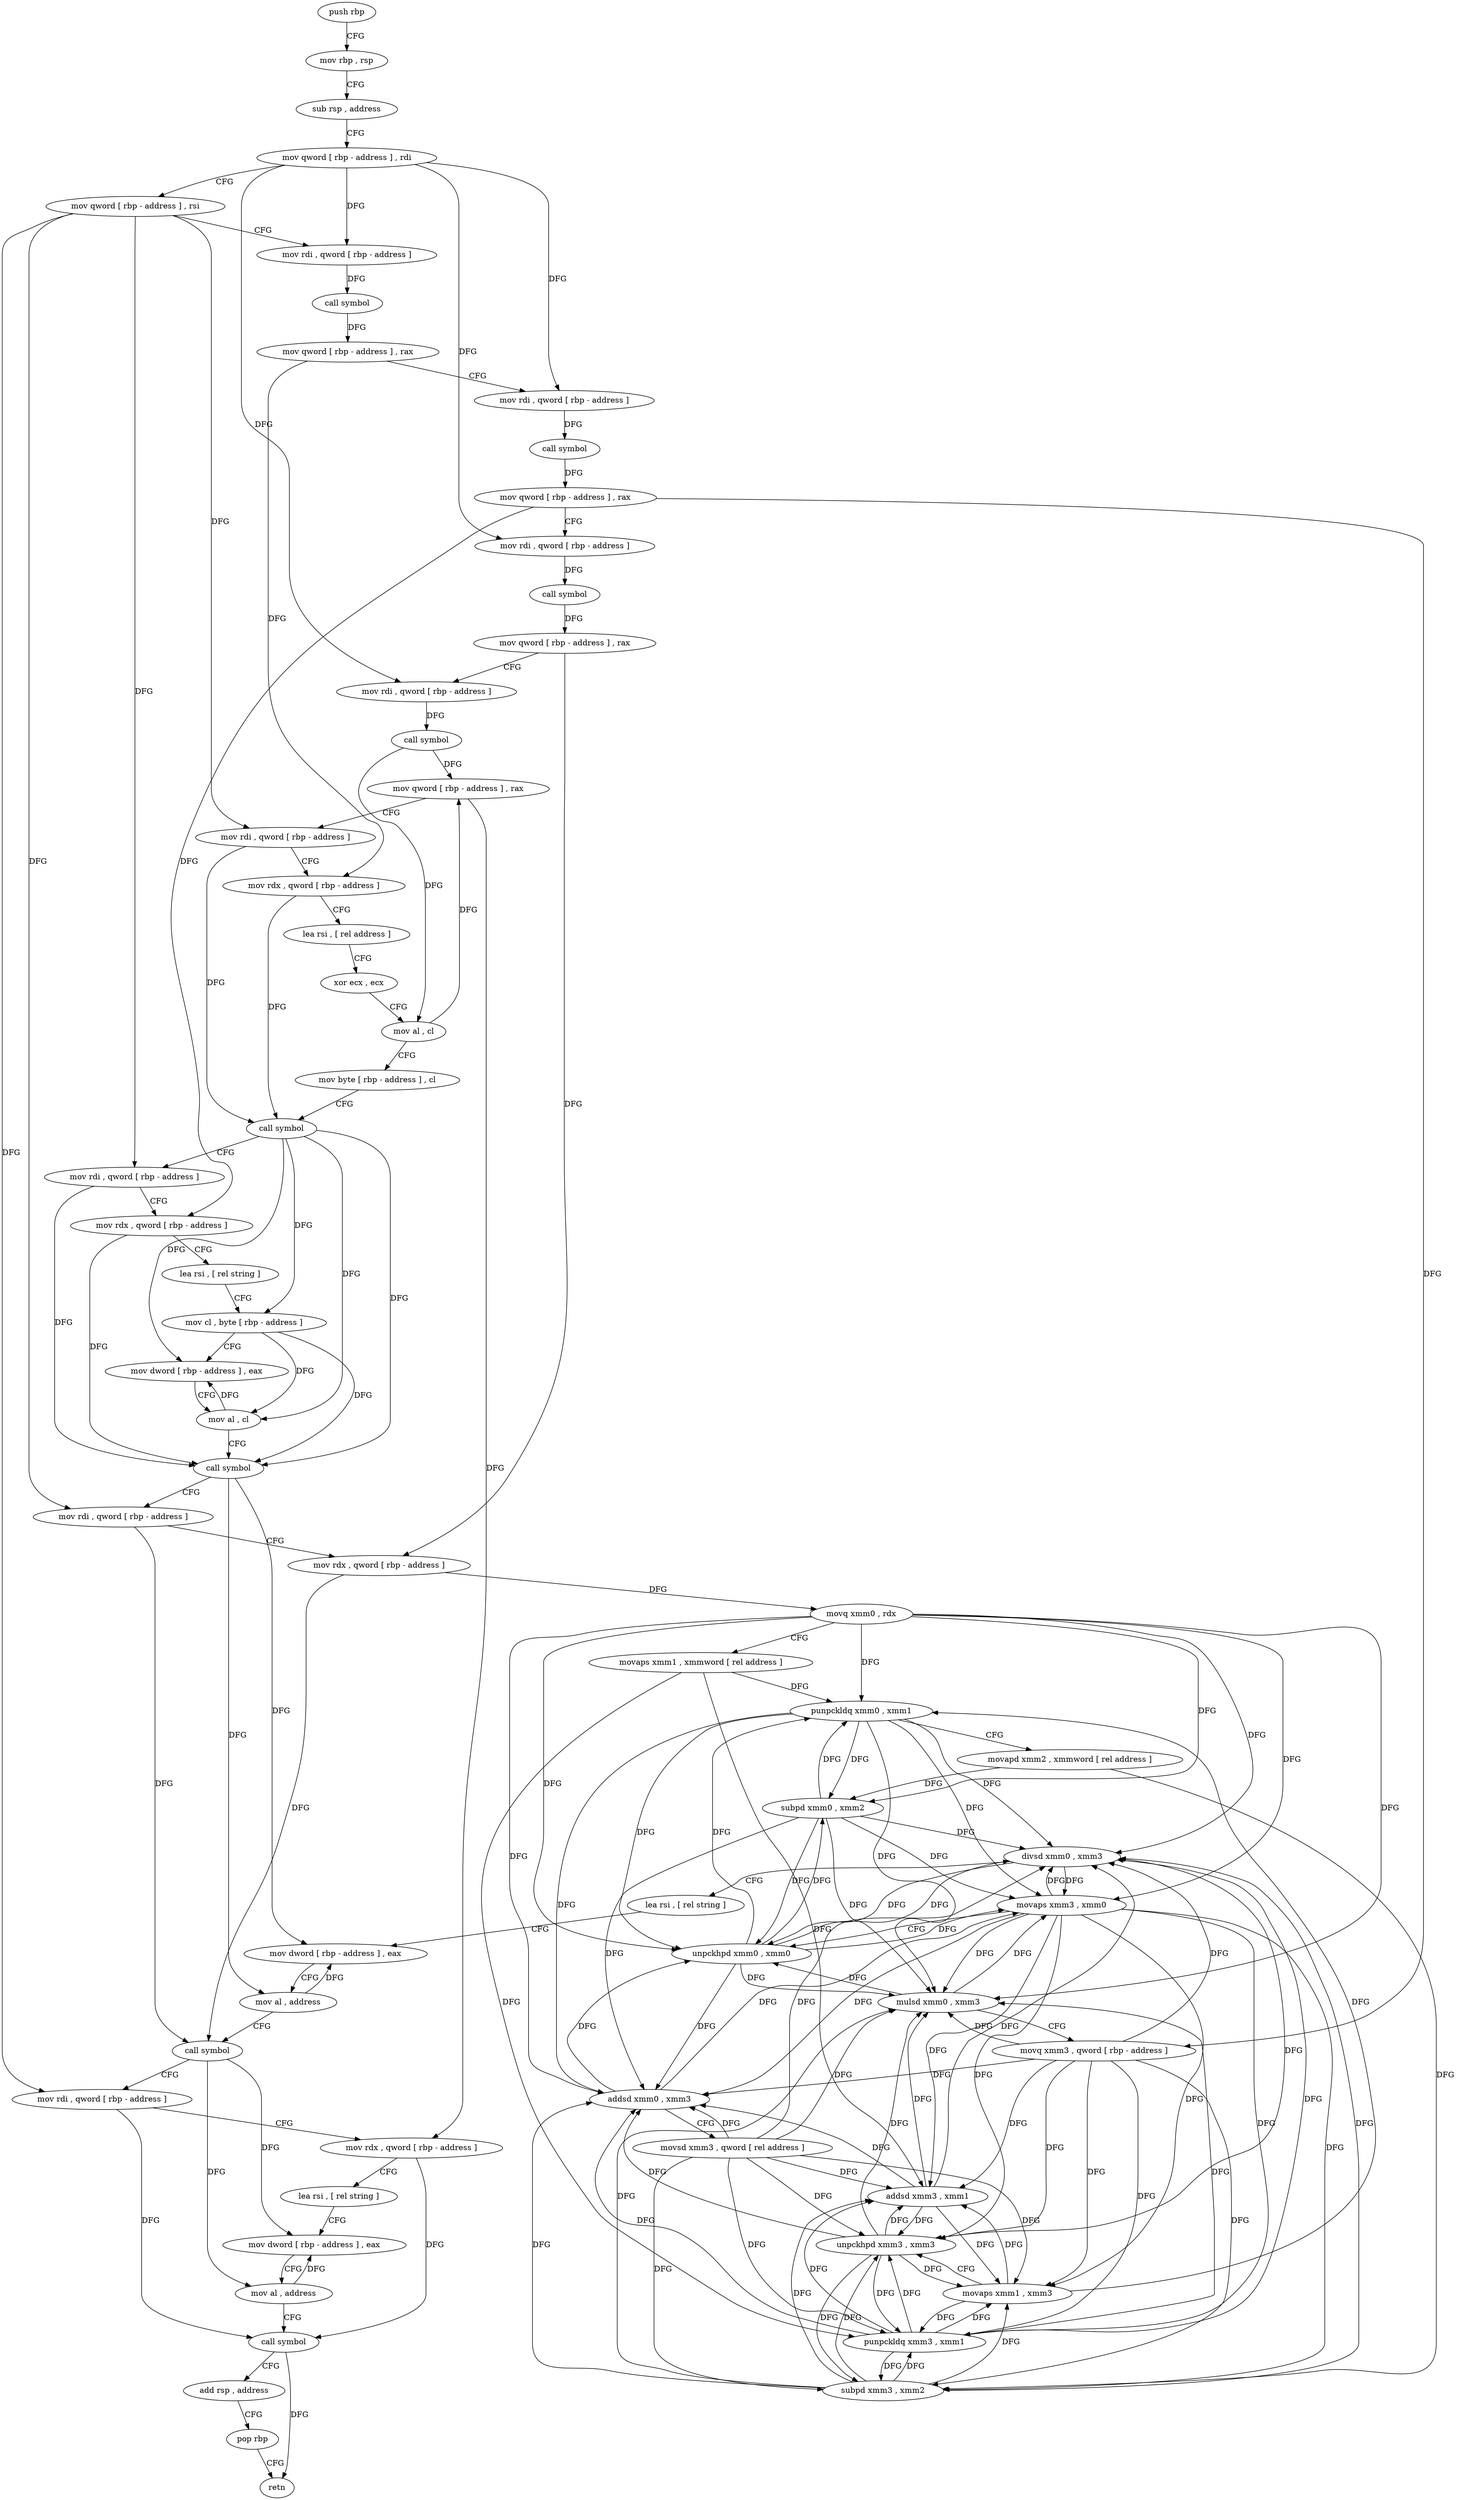 digraph "func" {
"250224" [label = "push rbp" ]
"250225" [label = "mov rbp , rsp" ]
"250228" [label = "sub rsp , address" ]
"250232" [label = "mov qword [ rbp - address ] , rdi" ]
"250236" [label = "mov qword [ rbp - address ] , rsi" ]
"250240" [label = "mov rdi , qword [ rbp - address ]" ]
"250244" [label = "call symbol" ]
"250249" [label = "mov qword [ rbp - address ] , rax" ]
"250253" [label = "mov rdi , qword [ rbp - address ]" ]
"250257" [label = "call symbol" ]
"250262" [label = "mov qword [ rbp - address ] , rax" ]
"250266" [label = "mov rdi , qword [ rbp - address ]" ]
"250270" [label = "call symbol" ]
"250275" [label = "mov qword [ rbp - address ] , rax" ]
"250279" [label = "mov rdi , qword [ rbp - address ]" ]
"250283" [label = "call symbol" ]
"250288" [label = "mov qword [ rbp - address ] , rax" ]
"250292" [label = "mov rdi , qword [ rbp - address ]" ]
"250296" [label = "mov rdx , qword [ rbp - address ]" ]
"250300" [label = "lea rsi , [ rel address ]" ]
"250307" [label = "xor ecx , ecx" ]
"250309" [label = "mov al , cl" ]
"250311" [label = "mov byte [ rbp - address ] , cl" ]
"250314" [label = "call symbol" ]
"250319" [label = "mov rdi , qword [ rbp - address ]" ]
"250323" [label = "mov rdx , qword [ rbp - address ]" ]
"250327" [label = "lea rsi , [ rel string ]" ]
"250334" [label = "mov cl , byte [ rbp - address ]" ]
"250337" [label = "mov dword [ rbp - address ] , eax" ]
"250340" [label = "mov al , cl" ]
"250342" [label = "call symbol" ]
"250347" [label = "mov rdi , qword [ rbp - address ]" ]
"250351" [label = "mov rdx , qword [ rbp - address ]" ]
"250355" [label = "movq xmm0 , rdx" ]
"250360" [label = "movaps xmm1 , xmmword [ rel address ]" ]
"250367" [label = "punpckldq xmm0 , xmm1" ]
"250371" [label = "movapd xmm2 , xmmword [ rel address ]" ]
"250379" [label = "subpd xmm0 , xmm2" ]
"250383" [label = "movaps xmm3 , xmm0" ]
"250386" [label = "unpckhpd xmm0 , xmm0" ]
"250390" [label = "addsd xmm0 , xmm3" ]
"250394" [label = "movsd xmm3 , qword [ rel address ]" ]
"250402" [label = "mulsd xmm0 , xmm3" ]
"250406" [label = "movq xmm3 , qword [ rbp - address ]" ]
"250411" [label = "punpckldq xmm3 , xmm1" ]
"250415" [label = "subpd xmm3 , xmm2" ]
"250419" [label = "movaps xmm1 , xmm3" ]
"250422" [label = "unpckhpd xmm3 , xmm3" ]
"250426" [label = "addsd xmm3 , xmm1" ]
"250430" [label = "divsd xmm0 , xmm3" ]
"250434" [label = "lea rsi , [ rel string ]" ]
"250441" [label = "mov dword [ rbp - address ] , eax" ]
"250444" [label = "mov al , address" ]
"250446" [label = "call symbol" ]
"250451" [label = "mov rdi , qword [ rbp - address ]" ]
"250455" [label = "mov rdx , qword [ rbp - address ]" ]
"250459" [label = "lea rsi , [ rel string ]" ]
"250466" [label = "mov dword [ rbp - address ] , eax" ]
"250469" [label = "mov al , address" ]
"250471" [label = "call symbol" ]
"250476" [label = "add rsp , address" ]
"250480" [label = "pop rbp" ]
"250481" [label = "retn" ]
"250224" -> "250225" [ label = "CFG" ]
"250225" -> "250228" [ label = "CFG" ]
"250228" -> "250232" [ label = "CFG" ]
"250232" -> "250236" [ label = "CFG" ]
"250232" -> "250240" [ label = "DFG" ]
"250232" -> "250253" [ label = "DFG" ]
"250232" -> "250266" [ label = "DFG" ]
"250232" -> "250279" [ label = "DFG" ]
"250236" -> "250240" [ label = "CFG" ]
"250236" -> "250292" [ label = "DFG" ]
"250236" -> "250319" [ label = "DFG" ]
"250236" -> "250347" [ label = "DFG" ]
"250236" -> "250451" [ label = "DFG" ]
"250240" -> "250244" [ label = "DFG" ]
"250244" -> "250249" [ label = "DFG" ]
"250249" -> "250253" [ label = "CFG" ]
"250249" -> "250296" [ label = "DFG" ]
"250253" -> "250257" [ label = "DFG" ]
"250257" -> "250262" [ label = "DFG" ]
"250262" -> "250266" [ label = "CFG" ]
"250262" -> "250323" [ label = "DFG" ]
"250262" -> "250406" [ label = "DFG" ]
"250266" -> "250270" [ label = "DFG" ]
"250270" -> "250275" [ label = "DFG" ]
"250275" -> "250279" [ label = "CFG" ]
"250275" -> "250351" [ label = "DFG" ]
"250279" -> "250283" [ label = "DFG" ]
"250283" -> "250288" [ label = "DFG" ]
"250283" -> "250309" [ label = "DFG" ]
"250288" -> "250292" [ label = "CFG" ]
"250288" -> "250455" [ label = "DFG" ]
"250292" -> "250296" [ label = "CFG" ]
"250292" -> "250314" [ label = "DFG" ]
"250296" -> "250300" [ label = "CFG" ]
"250296" -> "250314" [ label = "DFG" ]
"250300" -> "250307" [ label = "CFG" ]
"250307" -> "250309" [ label = "CFG" ]
"250309" -> "250311" [ label = "CFG" ]
"250309" -> "250288" [ label = "DFG" ]
"250311" -> "250314" [ label = "CFG" ]
"250314" -> "250319" [ label = "CFG" ]
"250314" -> "250337" [ label = "DFG" ]
"250314" -> "250340" [ label = "DFG" ]
"250314" -> "250334" [ label = "DFG" ]
"250314" -> "250342" [ label = "DFG" ]
"250319" -> "250323" [ label = "CFG" ]
"250319" -> "250342" [ label = "DFG" ]
"250323" -> "250327" [ label = "CFG" ]
"250323" -> "250342" [ label = "DFG" ]
"250327" -> "250334" [ label = "CFG" ]
"250334" -> "250337" [ label = "CFG" ]
"250334" -> "250340" [ label = "DFG" ]
"250334" -> "250342" [ label = "DFG" ]
"250337" -> "250340" [ label = "CFG" ]
"250340" -> "250342" [ label = "CFG" ]
"250340" -> "250337" [ label = "DFG" ]
"250342" -> "250347" [ label = "CFG" ]
"250342" -> "250441" [ label = "DFG" ]
"250342" -> "250444" [ label = "DFG" ]
"250347" -> "250351" [ label = "CFG" ]
"250347" -> "250446" [ label = "DFG" ]
"250351" -> "250355" [ label = "DFG" ]
"250351" -> "250446" [ label = "DFG" ]
"250355" -> "250360" [ label = "CFG" ]
"250355" -> "250367" [ label = "DFG" ]
"250355" -> "250379" [ label = "DFG" ]
"250355" -> "250383" [ label = "DFG" ]
"250355" -> "250386" [ label = "DFG" ]
"250355" -> "250390" [ label = "DFG" ]
"250355" -> "250402" [ label = "DFG" ]
"250355" -> "250430" [ label = "DFG" ]
"250360" -> "250367" [ label = "DFG" ]
"250360" -> "250411" [ label = "DFG" ]
"250360" -> "250426" [ label = "DFG" ]
"250367" -> "250371" [ label = "CFG" ]
"250367" -> "250379" [ label = "DFG" ]
"250367" -> "250383" [ label = "DFG" ]
"250367" -> "250386" [ label = "DFG" ]
"250367" -> "250390" [ label = "DFG" ]
"250367" -> "250402" [ label = "DFG" ]
"250367" -> "250430" [ label = "DFG" ]
"250371" -> "250379" [ label = "DFG" ]
"250371" -> "250415" [ label = "DFG" ]
"250379" -> "250383" [ label = "DFG" ]
"250379" -> "250367" [ label = "DFG" ]
"250379" -> "250386" [ label = "DFG" ]
"250379" -> "250390" [ label = "DFG" ]
"250379" -> "250402" [ label = "DFG" ]
"250379" -> "250430" [ label = "DFG" ]
"250383" -> "250386" [ label = "CFG" ]
"250383" -> "250390" [ label = "DFG" ]
"250383" -> "250402" [ label = "DFG" ]
"250383" -> "250411" [ label = "DFG" ]
"250383" -> "250415" [ label = "DFG" ]
"250383" -> "250419" [ label = "DFG" ]
"250383" -> "250422" [ label = "DFG" ]
"250383" -> "250426" [ label = "DFG" ]
"250383" -> "250430" [ label = "DFG" ]
"250386" -> "250390" [ label = "DFG" ]
"250386" -> "250383" [ label = "DFG" ]
"250386" -> "250367" [ label = "DFG" ]
"250386" -> "250379" [ label = "DFG" ]
"250386" -> "250402" [ label = "DFG" ]
"250386" -> "250430" [ label = "DFG" ]
"250390" -> "250394" [ label = "CFG" ]
"250390" -> "250383" [ label = "DFG" ]
"250390" -> "250386" [ label = "DFG" ]
"250394" -> "250402" [ label = "DFG" ]
"250394" -> "250390" [ label = "DFG" ]
"250394" -> "250411" [ label = "DFG" ]
"250394" -> "250415" [ label = "DFG" ]
"250394" -> "250419" [ label = "DFG" ]
"250394" -> "250422" [ label = "DFG" ]
"250394" -> "250426" [ label = "DFG" ]
"250394" -> "250430" [ label = "DFG" ]
"250402" -> "250406" [ label = "CFG" ]
"250402" -> "250383" [ label = "DFG" ]
"250402" -> "250386" [ label = "DFG" ]
"250406" -> "250411" [ label = "DFG" ]
"250406" -> "250390" [ label = "DFG" ]
"250406" -> "250402" [ label = "DFG" ]
"250406" -> "250415" [ label = "DFG" ]
"250406" -> "250419" [ label = "DFG" ]
"250406" -> "250422" [ label = "DFG" ]
"250406" -> "250426" [ label = "DFG" ]
"250406" -> "250430" [ label = "DFG" ]
"250411" -> "250415" [ label = "DFG" ]
"250411" -> "250390" [ label = "DFG" ]
"250411" -> "250402" [ label = "DFG" ]
"250411" -> "250419" [ label = "DFG" ]
"250411" -> "250422" [ label = "DFG" ]
"250411" -> "250426" [ label = "DFG" ]
"250411" -> "250430" [ label = "DFG" ]
"250415" -> "250419" [ label = "DFG" ]
"250415" -> "250390" [ label = "DFG" ]
"250415" -> "250402" [ label = "DFG" ]
"250415" -> "250411" [ label = "DFG" ]
"250415" -> "250422" [ label = "DFG" ]
"250415" -> "250426" [ label = "DFG" ]
"250415" -> "250430" [ label = "DFG" ]
"250419" -> "250422" [ label = "CFG" ]
"250419" -> "250367" [ label = "DFG" ]
"250419" -> "250411" [ label = "DFG" ]
"250419" -> "250426" [ label = "DFG" ]
"250422" -> "250426" [ label = "DFG" ]
"250422" -> "250390" [ label = "DFG" ]
"250422" -> "250402" [ label = "DFG" ]
"250422" -> "250419" [ label = "DFG" ]
"250422" -> "250411" [ label = "DFG" ]
"250422" -> "250415" [ label = "DFG" ]
"250422" -> "250430" [ label = "DFG" ]
"250426" -> "250430" [ label = "DFG" ]
"250426" -> "250390" [ label = "DFG" ]
"250426" -> "250402" [ label = "DFG" ]
"250426" -> "250419" [ label = "DFG" ]
"250426" -> "250422" [ label = "DFG" ]
"250430" -> "250434" [ label = "CFG" ]
"250430" -> "250383" [ label = "DFG" ]
"250430" -> "250386" [ label = "DFG" ]
"250434" -> "250441" [ label = "CFG" ]
"250441" -> "250444" [ label = "CFG" ]
"250444" -> "250446" [ label = "CFG" ]
"250444" -> "250441" [ label = "DFG" ]
"250446" -> "250451" [ label = "CFG" ]
"250446" -> "250466" [ label = "DFG" ]
"250446" -> "250469" [ label = "DFG" ]
"250451" -> "250455" [ label = "CFG" ]
"250451" -> "250471" [ label = "DFG" ]
"250455" -> "250459" [ label = "CFG" ]
"250455" -> "250471" [ label = "DFG" ]
"250459" -> "250466" [ label = "CFG" ]
"250466" -> "250469" [ label = "CFG" ]
"250469" -> "250471" [ label = "CFG" ]
"250469" -> "250466" [ label = "DFG" ]
"250471" -> "250476" [ label = "CFG" ]
"250471" -> "250481" [ label = "DFG" ]
"250476" -> "250480" [ label = "CFG" ]
"250480" -> "250481" [ label = "CFG" ]
}
